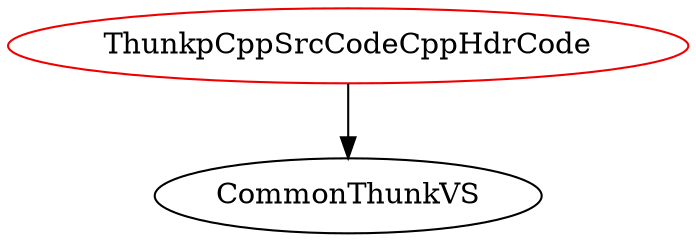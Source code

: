 digraph thunkpcppsrccodecpphdrcode{
ThunkpCppSrcCodeCppHdrCode	[shape=oval, color=red2, label="ThunkpCppSrcCodeCppHdrCode"];
ThunkpCppSrcCodeCppHdrCode -> CommonThunkVS;
}
